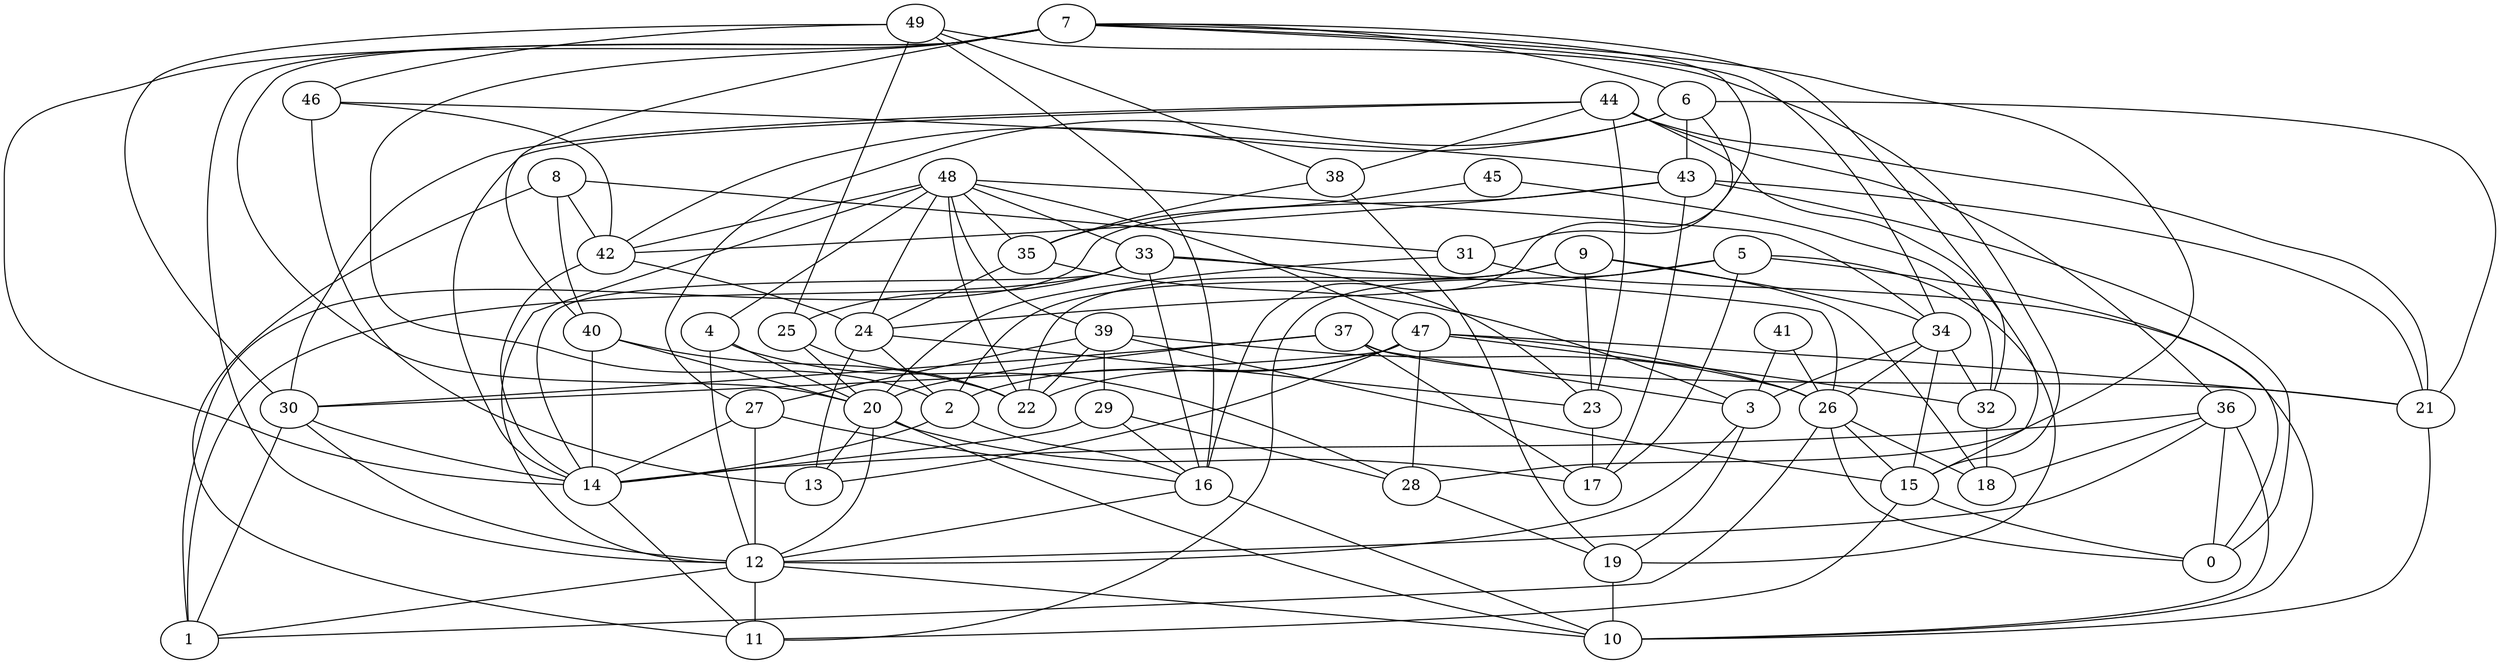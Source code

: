 digraph GG_graph {

subgraph G_graph {
edge [color = black]
"35" -> "24" [dir = none]
"27" -> "14" [dir = none]
"27" -> "12" [dir = none]
"20" -> "17" [dir = none]
"20" -> "12" [dir = none]
"48" -> "47" [dir = none]
"48" -> "42" [dir = none]
"48" -> "12" [dir = none]
"48" -> "22" [dir = none]
"9" -> "18" [dir = none]
"9" -> "22" [dir = none]
"9" -> "23" [dir = none]
"8" -> "11" [dir = none]
"8" -> "40" [dir = none]
"43" -> "21" [dir = none]
"43" -> "17" [dir = none]
"43" -> "0" [dir = none]
"40" -> "22" [dir = none]
"21" -> "10" [dir = none]
"37" -> "3" [dir = none]
"37" -> "20" [dir = none]
"37" -> "30" [dir = none]
"37" -> "21" [dir = none]
"38" -> "19" [dir = none]
"38" -> "35" [dir = none]
"4" -> "20" [dir = none]
"4" -> "28" [dir = none]
"2" -> "16" [dir = none]
"25" -> "20" [dir = none]
"5" -> "0" [dir = none]
"5" -> "19" [dir = none]
"5" -> "24" [dir = none]
"49" -> "30" [dir = none]
"49" -> "38" [dir = none]
"49" -> "25" [dir = none]
"49" -> "16" [dir = none]
"49" -> "46" [dir = none]
"42" -> "14" [dir = none]
"42" -> "24" [dir = none]
"24" -> "13" [dir = none]
"24" -> "2" [dir = none]
"29" -> "28" [dir = none]
"29" -> "14" [dir = none]
"15" -> "0" [dir = none]
"34" -> "32" [dir = none]
"34" -> "15" [dir = none]
"34" -> "3" [dir = none]
"14" -> "11" [dir = none]
"32" -> "18" [dir = none]
"26" -> "1" [dir = none]
"26" -> "15" [dir = none]
"47" -> "22" [dir = none]
"47" -> "30" [dir = none]
"47" -> "32" [dir = none]
"47" -> "28" [dir = none]
"47" -> "2" [dir = none]
"47" -> "26" [dir = none]
"47" -> "13" [dir = none]
"16" -> "10" [dir = none]
"16" -> "12" [dir = none]
"6" -> "42" [dir = none]
"6" -> "43" [dir = none]
"6" -> "16" [dir = none]
"45" -> "35" [dir = none]
"45" -> "32" [dir = none]
"30" -> "14" [dir = none]
"30" -> "12" [dir = none]
"46" -> "42" [dir = none]
"46" -> "43" [dir = none]
"7" -> "12" [dir = none]
"7" -> "2" [dir = none]
"7" -> "32" [dir = none]
"7" -> "6" [dir = none]
"7" -> "40" [dir = none]
"7" -> "20" [dir = none]
"7" -> "34" [dir = none]
"7" -> "28" [dir = none]
"7" -> "31" [dir = none]
"41" -> "26" [dir = none]
"41" -> "3" [dir = none]
"28" -> "19" [dir = none]
"31" -> "20" [dir = none]
"12" -> "11" [dir = none]
"44" -> "23" [dir = none]
"44" -> "36" [dir = none]
"44" -> "15" [dir = none]
"36" -> "18" [dir = none]
"36" -> "12" [dir = none]
"36" -> "0" [dir = none]
"36" -> "10" [dir = none]
"33" -> "16" [dir = none]
"33" -> "26" [dir = none]
"33" -> "14" [dir = none]
"33" -> "1" [dir = none]
"19" -> "10" [dir = none]
"39" -> "26" [dir = none]
"39" -> "15" [dir = none]
"39" -> "22" [dir = none]
"49" -> "15" [dir = none]
"47" -> "21" [dir = none]
"8" -> "31" [dir = none]
"39" -> "29" [dir = none]
"33" -> "25" [dir = none]
"48" -> "39" [dir = none]
"40" -> "14" [dir = none]
"36" -> "14" [dir = none]
"48" -> "4" [dir = none]
"35" -> "3" [dir = none]
"44" -> "30" [dir = none]
"29" -> "16" [dir = none]
"5" -> "11" [dir = none]
"26" -> "18" [dir = none]
"33" -> "23" [dir = none]
"9" -> "2" [dir = none]
"39" -> "27" [dir = none]
"48" -> "33" [dir = none]
"4" -> "12" [dir = none]
"20" -> "13" [dir = none]
"8" -> "42" [dir = none]
"44" -> "38" [dir = none]
"25" -> "22" [dir = none]
"7" -> "14" [dir = none]
"48" -> "34" [dir = none]
"34" -> "26" [dir = none]
"37" -> "17" [dir = none]
"3" -> "19" [dir = none]
"40" -> "20" [dir = none]
"30" -> "1" [dir = none]
"44" -> "21" [dir = none]
"12" -> "1" [dir = none]
"26" -> "0" [dir = none]
"48" -> "24" [dir = none]
"43" -> "1" [dir = none]
"46" -> "13" [dir = none]
"2" -> "14" [dir = none]
"15" -> "11" [dir = none]
"48" -> "35" [dir = none]
"3" -> "12" [dir = none]
"9" -> "34" [dir = none]
"23" -> "17" [dir = none]
"31" -> "10" [dir = none]
"24" -> "23" [dir = none]
"44" -> "14" [dir = none]
"27" -> "16" [dir = none]
"12" -> "10" [dir = none]
"43" -> "42" [dir = none]
"6" -> "27" [dir = none]
"5" -> "17" [dir = none]
"20" -> "10" [dir = none]
"6" -> "21" [dir = none]
}

}

